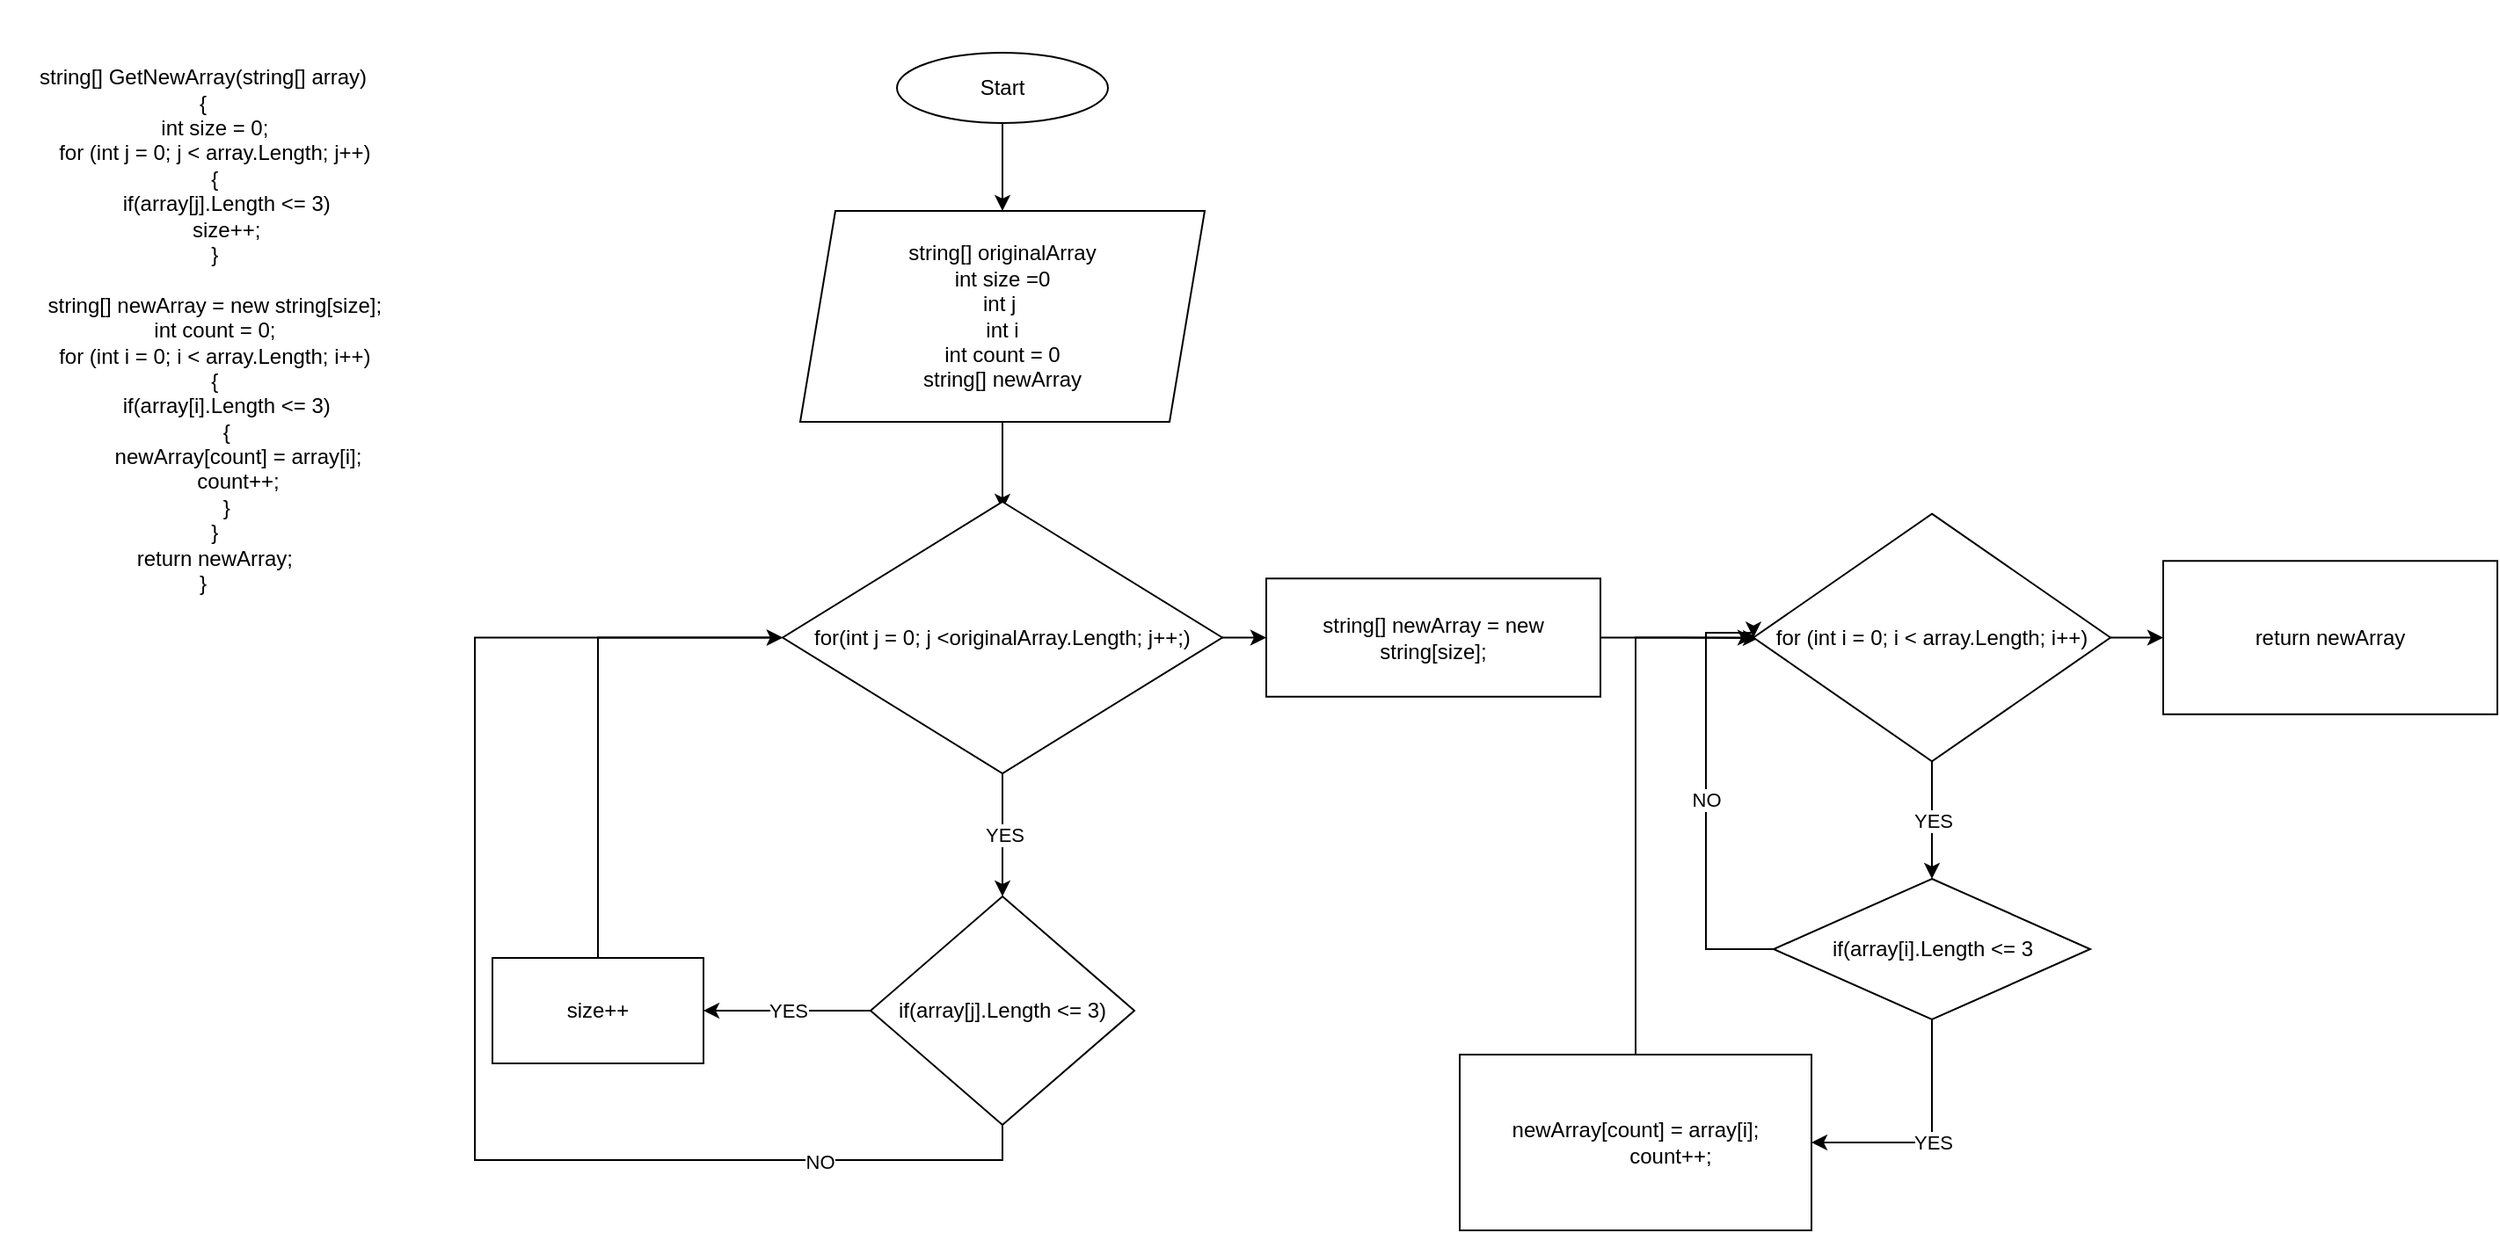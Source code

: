 <mxfile version="20.8.16" type="device"><diagram name="Страница 1" id="x5ySmVOrjF7KmRwqCNIl"><mxGraphModel dx="2129" dy="1720" grid="1" gridSize="10" guides="1" tooltips="1" connect="1" arrows="1" fold="1" page="1" pageScale="1" pageWidth="827" pageHeight="1169" math="0" shadow="0"><root><mxCell id="0"/><mxCell id="1" parent="0"/><mxCell id="qU43uSNW-z45-raQDB_b-1" value="&lt;div&gt;&lt;br&gt;&lt;/div&gt;&lt;div&gt;&lt;br&gt;&lt;/div&gt;&lt;div&gt;string[] GetNewArray(string[] array)&lt;/div&gt;&lt;div&gt;{&lt;/div&gt;&lt;div&gt;&amp;nbsp; &amp;nbsp; int size = 0;&lt;/div&gt;&lt;div&gt;&amp;nbsp; &amp;nbsp; for (int j = 0; j &amp;lt; array.Length; j++)&lt;/div&gt;&lt;div&gt;&amp;nbsp; &amp;nbsp; {&lt;/div&gt;&lt;div&gt;&amp;nbsp; &amp;nbsp; &amp;nbsp; &amp;nbsp; if(array[j].Length &amp;lt;= 3)&lt;/div&gt;&lt;div&gt;&amp;nbsp; &amp;nbsp; &amp;nbsp; &amp;nbsp; size++;&lt;/div&gt;&lt;div&gt;&amp;nbsp; &amp;nbsp; }&lt;/div&gt;&lt;div&gt;&lt;br&gt;&lt;/div&gt;&lt;div&gt;&amp;nbsp; &amp;nbsp; string[] newArray = new string[size];&lt;/div&gt;&lt;div&gt;&amp;nbsp; &amp;nbsp; int count = 0;&lt;/div&gt;&lt;div&gt;&amp;nbsp; &amp;nbsp; for (int i = 0; i &amp;lt; array.Length; i++)&lt;/div&gt;&lt;div&gt;&amp;nbsp; &amp;nbsp; {&lt;/div&gt;&lt;div&gt;&amp;nbsp; &amp;nbsp; &amp;nbsp; &amp;nbsp; if(array[i].Length &amp;lt;= 3)&lt;/div&gt;&lt;div&gt;&amp;nbsp; &amp;nbsp; &amp;nbsp; &amp;nbsp; {&lt;/div&gt;&lt;div&gt;&amp;nbsp; &amp;nbsp; &amp;nbsp; &amp;nbsp; &amp;nbsp; &amp;nbsp; newArray[count] = array[i];&lt;/div&gt;&lt;div&gt;&amp;nbsp; &amp;nbsp; &amp;nbsp; &amp;nbsp; &amp;nbsp; &amp;nbsp; count++;&lt;/div&gt;&lt;div&gt;&amp;nbsp; &amp;nbsp; &amp;nbsp; &amp;nbsp; }&lt;/div&gt;&lt;div&gt;&amp;nbsp; &amp;nbsp; }&lt;/div&gt;&lt;div&gt;&amp;nbsp; &amp;nbsp; return newArray;&lt;/div&gt;&lt;div&gt;}&lt;/div&gt;&lt;div&gt;&lt;br&gt;&lt;/div&gt;&lt;div&gt;&lt;br&gt;&lt;/div&gt;&lt;div&gt;&lt;br&gt;&lt;/div&gt;" style="text;html=1;align=center;verticalAlign=middle;resizable=0;points=[];autosize=1;strokeColor=none;fillColor=none;" vertex="1" parent="1"><mxGeometry x="-170" y="-1070" width="230" height="390" as="geometry"/></mxCell><mxCell id="qU43uSNW-z45-raQDB_b-3" style="edgeStyle=orthogonalEdgeStyle;rounded=0;orthogonalLoop=1;jettySize=auto;html=1;" edge="1" parent="1" source="qU43uSNW-z45-raQDB_b-2"><mxGeometry relative="1" as="geometry"><mxPoint x="400" y="-950" as="targetPoint"/></mxGeometry></mxCell><mxCell id="qU43uSNW-z45-raQDB_b-2" value="Start&lt;br&gt;" style="ellipse;whiteSpace=wrap;html=1;" vertex="1" parent="1"><mxGeometry x="340" y="-1040" width="120" height="40" as="geometry"/></mxCell><mxCell id="qU43uSNW-z45-raQDB_b-5" style="edgeStyle=orthogonalEdgeStyle;rounded=0;orthogonalLoop=1;jettySize=auto;html=1;" edge="1" parent="1" source="qU43uSNW-z45-raQDB_b-4"><mxGeometry relative="1" as="geometry"><mxPoint x="400" y="-780" as="targetPoint"/></mxGeometry></mxCell><mxCell id="qU43uSNW-z45-raQDB_b-4" value="string[] originalArray&lt;br&gt;int size =0&lt;br&gt;int j&amp;nbsp;&lt;br&gt;int i&lt;br&gt;int count = 0&lt;br&gt;string[] newArray" style="shape=parallelogram;perimeter=parallelogramPerimeter;whiteSpace=wrap;html=1;fixedSize=1;" vertex="1" parent="1"><mxGeometry x="285" y="-950" width="230" height="120" as="geometry"/></mxCell><mxCell id="qU43uSNW-z45-raQDB_b-7" value="YES" style="edgeStyle=orthogonalEdgeStyle;rounded=0;orthogonalLoop=1;jettySize=auto;html=1;" edge="1" parent="1" source="qU43uSNW-z45-raQDB_b-6"><mxGeometry relative="1" as="geometry"><mxPoint x="400" y="-560" as="targetPoint"/></mxGeometry></mxCell><mxCell id="qU43uSNW-z45-raQDB_b-15" style="edgeStyle=orthogonalEdgeStyle;rounded=0;orthogonalLoop=1;jettySize=auto;html=1;" edge="1" parent="1" source="qU43uSNW-z45-raQDB_b-6" target="qU43uSNW-z45-raQDB_b-16"><mxGeometry relative="1" as="geometry"><mxPoint x="610" y="-707.25" as="targetPoint"/></mxGeometry></mxCell><mxCell id="qU43uSNW-z45-raQDB_b-6" value="for(int j = 0; j &amp;lt;originalArray.Length; j++;)" style="rhombus;whiteSpace=wrap;html=1;" vertex="1" parent="1"><mxGeometry x="275" y="-784.5" width="250" height="154.5" as="geometry"/></mxCell><mxCell id="qU43uSNW-z45-raQDB_b-9" value="YES" style="edgeStyle=orthogonalEdgeStyle;rounded=0;orthogonalLoop=1;jettySize=auto;html=1;" edge="1" parent="1" source="qU43uSNW-z45-raQDB_b-8" target="qU43uSNW-z45-raQDB_b-10"><mxGeometry relative="1" as="geometry"><mxPoint x="250" y="-495" as="targetPoint"/></mxGeometry></mxCell><mxCell id="qU43uSNW-z45-raQDB_b-13" style="edgeStyle=orthogonalEdgeStyle;rounded=0;orthogonalLoop=1;jettySize=auto;html=1;entryX=0;entryY=0.5;entryDx=0;entryDy=0;" edge="1" parent="1" source="qU43uSNW-z45-raQDB_b-8" target="qU43uSNW-z45-raQDB_b-6"><mxGeometry relative="1" as="geometry"><Array as="points"><mxPoint x="400" y="-410"/><mxPoint x="100" y="-410"/><mxPoint x="100" y="-707"/></Array></mxGeometry></mxCell><mxCell id="qU43uSNW-z45-raQDB_b-14" value="NO" style="edgeLabel;html=1;align=center;verticalAlign=middle;resizable=0;points=[];" vertex="1" connectable="0" parent="qU43uSNW-z45-raQDB_b-13"><mxGeometry x="-0.687" y="1" relative="1" as="geometry"><mxPoint as="offset"/></mxGeometry></mxCell><mxCell id="qU43uSNW-z45-raQDB_b-8" value="if(array[j].Length &amp;lt;= 3)" style="rhombus;whiteSpace=wrap;html=1;" vertex="1" parent="1"><mxGeometry x="325" y="-560" width="150" height="130" as="geometry"/></mxCell><mxCell id="qU43uSNW-z45-raQDB_b-11" style="edgeStyle=orthogonalEdgeStyle;rounded=0;orthogonalLoop=1;jettySize=auto;html=1;entryX=0;entryY=0.5;entryDx=0;entryDy=0;" edge="1" parent="1" source="qU43uSNW-z45-raQDB_b-10" target="qU43uSNW-z45-raQDB_b-6"><mxGeometry relative="1" as="geometry"><Array as="points"><mxPoint x="170" y="-707"/></Array></mxGeometry></mxCell><mxCell id="qU43uSNW-z45-raQDB_b-10" value="size++" style="rounded=0;whiteSpace=wrap;html=1;" vertex="1" parent="1"><mxGeometry x="110" y="-525" width="120" height="60" as="geometry"/></mxCell><mxCell id="qU43uSNW-z45-raQDB_b-17" style="edgeStyle=orthogonalEdgeStyle;rounded=0;orthogonalLoop=1;jettySize=auto;html=1;" edge="1" parent="1" source="qU43uSNW-z45-raQDB_b-16"><mxGeometry relative="1" as="geometry"><mxPoint x="830" y="-707" as="targetPoint"/></mxGeometry></mxCell><mxCell id="qU43uSNW-z45-raQDB_b-16" value="string[] newArray = new string[size];" style="rounded=0;whiteSpace=wrap;html=1;" vertex="1" parent="1"><mxGeometry x="550" y="-740.87" width="190" height="67.25" as="geometry"/></mxCell><mxCell id="qU43uSNW-z45-raQDB_b-19" value="YES" style="edgeStyle=orthogonalEdgeStyle;rounded=0;orthogonalLoop=1;jettySize=auto;html=1;" edge="1" parent="1" source="qU43uSNW-z45-raQDB_b-18"><mxGeometry relative="1" as="geometry"><mxPoint x="928.5" y="-570" as="targetPoint"/></mxGeometry></mxCell><mxCell id="qU43uSNW-z45-raQDB_b-26" style="edgeStyle=orthogonalEdgeStyle;rounded=0;orthogonalLoop=1;jettySize=auto;html=1;" edge="1" parent="1" source="qU43uSNW-z45-raQDB_b-18" target="qU43uSNW-z45-raQDB_b-27"><mxGeometry relative="1" as="geometry"><mxPoint x="1120" y="-707.245" as="targetPoint"/></mxGeometry></mxCell><mxCell id="qU43uSNW-z45-raQDB_b-18" value="for (int i = 0; i &amp;lt; array.Length; i++)" style="rhombus;whiteSpace=wrap;html=1;" vertex="1" parent="1"><mxGeometry x="827" y="-777.68" width="203" height="140.87" as="geometry"/></mxCell><mxCell id="qU43uSNW-z45-raQDB_b-22" value="YES" style="edgeStyle=orthogonalEdgeStyle;rounded=0;orthogonalLoop=1;jettySize=auto;html=1;entryX=1;entryY=0.5;entryDx=0;entryDy=0;" edge="1" parent="1" source="qU43uSNW-z45-raQDB_b-20" target="qU43uSNW-z45-raQDB_b-21"><mxGeometry relative="1" as="geometry"/></mxCell><mxCell id="qU43uSNW-z45-raQDB_b-25" value="NO" style="edgeStyle=orthogonalEdgeStyle;rounded=0;orthogonalLoop=1;jettySize=auto;html=1;entryX=0;entryY=0.5;entryDx=0;entryDy=0;" edge="1" parent="1" source="qU43uSNW-z45-raQDB_b-20" target="qU43uSNW-z45-raQDB_b-18"><mxGeometry relative="1" as="geometry"><mxPoint x="830" y="-710" as="targetPoint"/><Array as="points"><mxPoint x="800" y="-530"/><mxPoint x="800" y="-710"/><mxPoint x="827" y="-710"/></Array></mxGeometry></mxCell><mxCell id="qU43uSNW-z45-raQDB_b-20" value="if(array[i].Length &amp;lt;= 3" style="rhombus;whiteSpace=wrap;html=1;" vertex="1" parent="1"><mxGeometry x="838.5" y="-570" width="180" height="80" as="geometry"/></mxCell><mxCell id="qU43uSNW-z45-raQDB_b-23" style="edgeStyle=orthogonalEdgeStyle;rounded=0;orthogonalLoop=1;jettySize=auto;html=1;entryX=0;entryY=0.5;entryDx=0;entryDy=0;" edge="1" parent="1" source="qU43uSNW-z45-raQDB_b-21" target="qU43uSNW-z45-raQDB_b-18"><mxGeometry relative="1" as="geometry"><mxPoint x="760" y="-670" as="targetPoint"/></mxGeometry></mxCell><mxCell id="qU43uSNW-z45-raQDB_b-21" value="&lt;div style=&quot;border-color: var(--border-color);&quot;&gt;newArray[count] = array[i];&lt;/div&gt;&lt;div style=&quot;border-color: var(--border-color);&quot;&gt;&amp;nbsp; &amp;nbsp; &amp;nbsp; &amp;nbsp; &amp;nbsp; &amp;nbsp; count++;&lt;/div&gt;" style="rounded=0;whiteSpace=wrap;html=1;" vertex="1" parent="1"><mxGeometry x="660" y="-470" width="200" height="100" as="geometry"/></mxCell><mxCell id="qU43uSNW-z45-raQDB_b-27" value="return newArray" style="rounded=0;whiteSpace=wrap;html=1;" vertex="1" parent="1"><mxGeometry x="1060" y="-750.87" width="190" height="87.25" as="geometry"/></mxCell></root></mxGraphModel></diagram></mxfile>